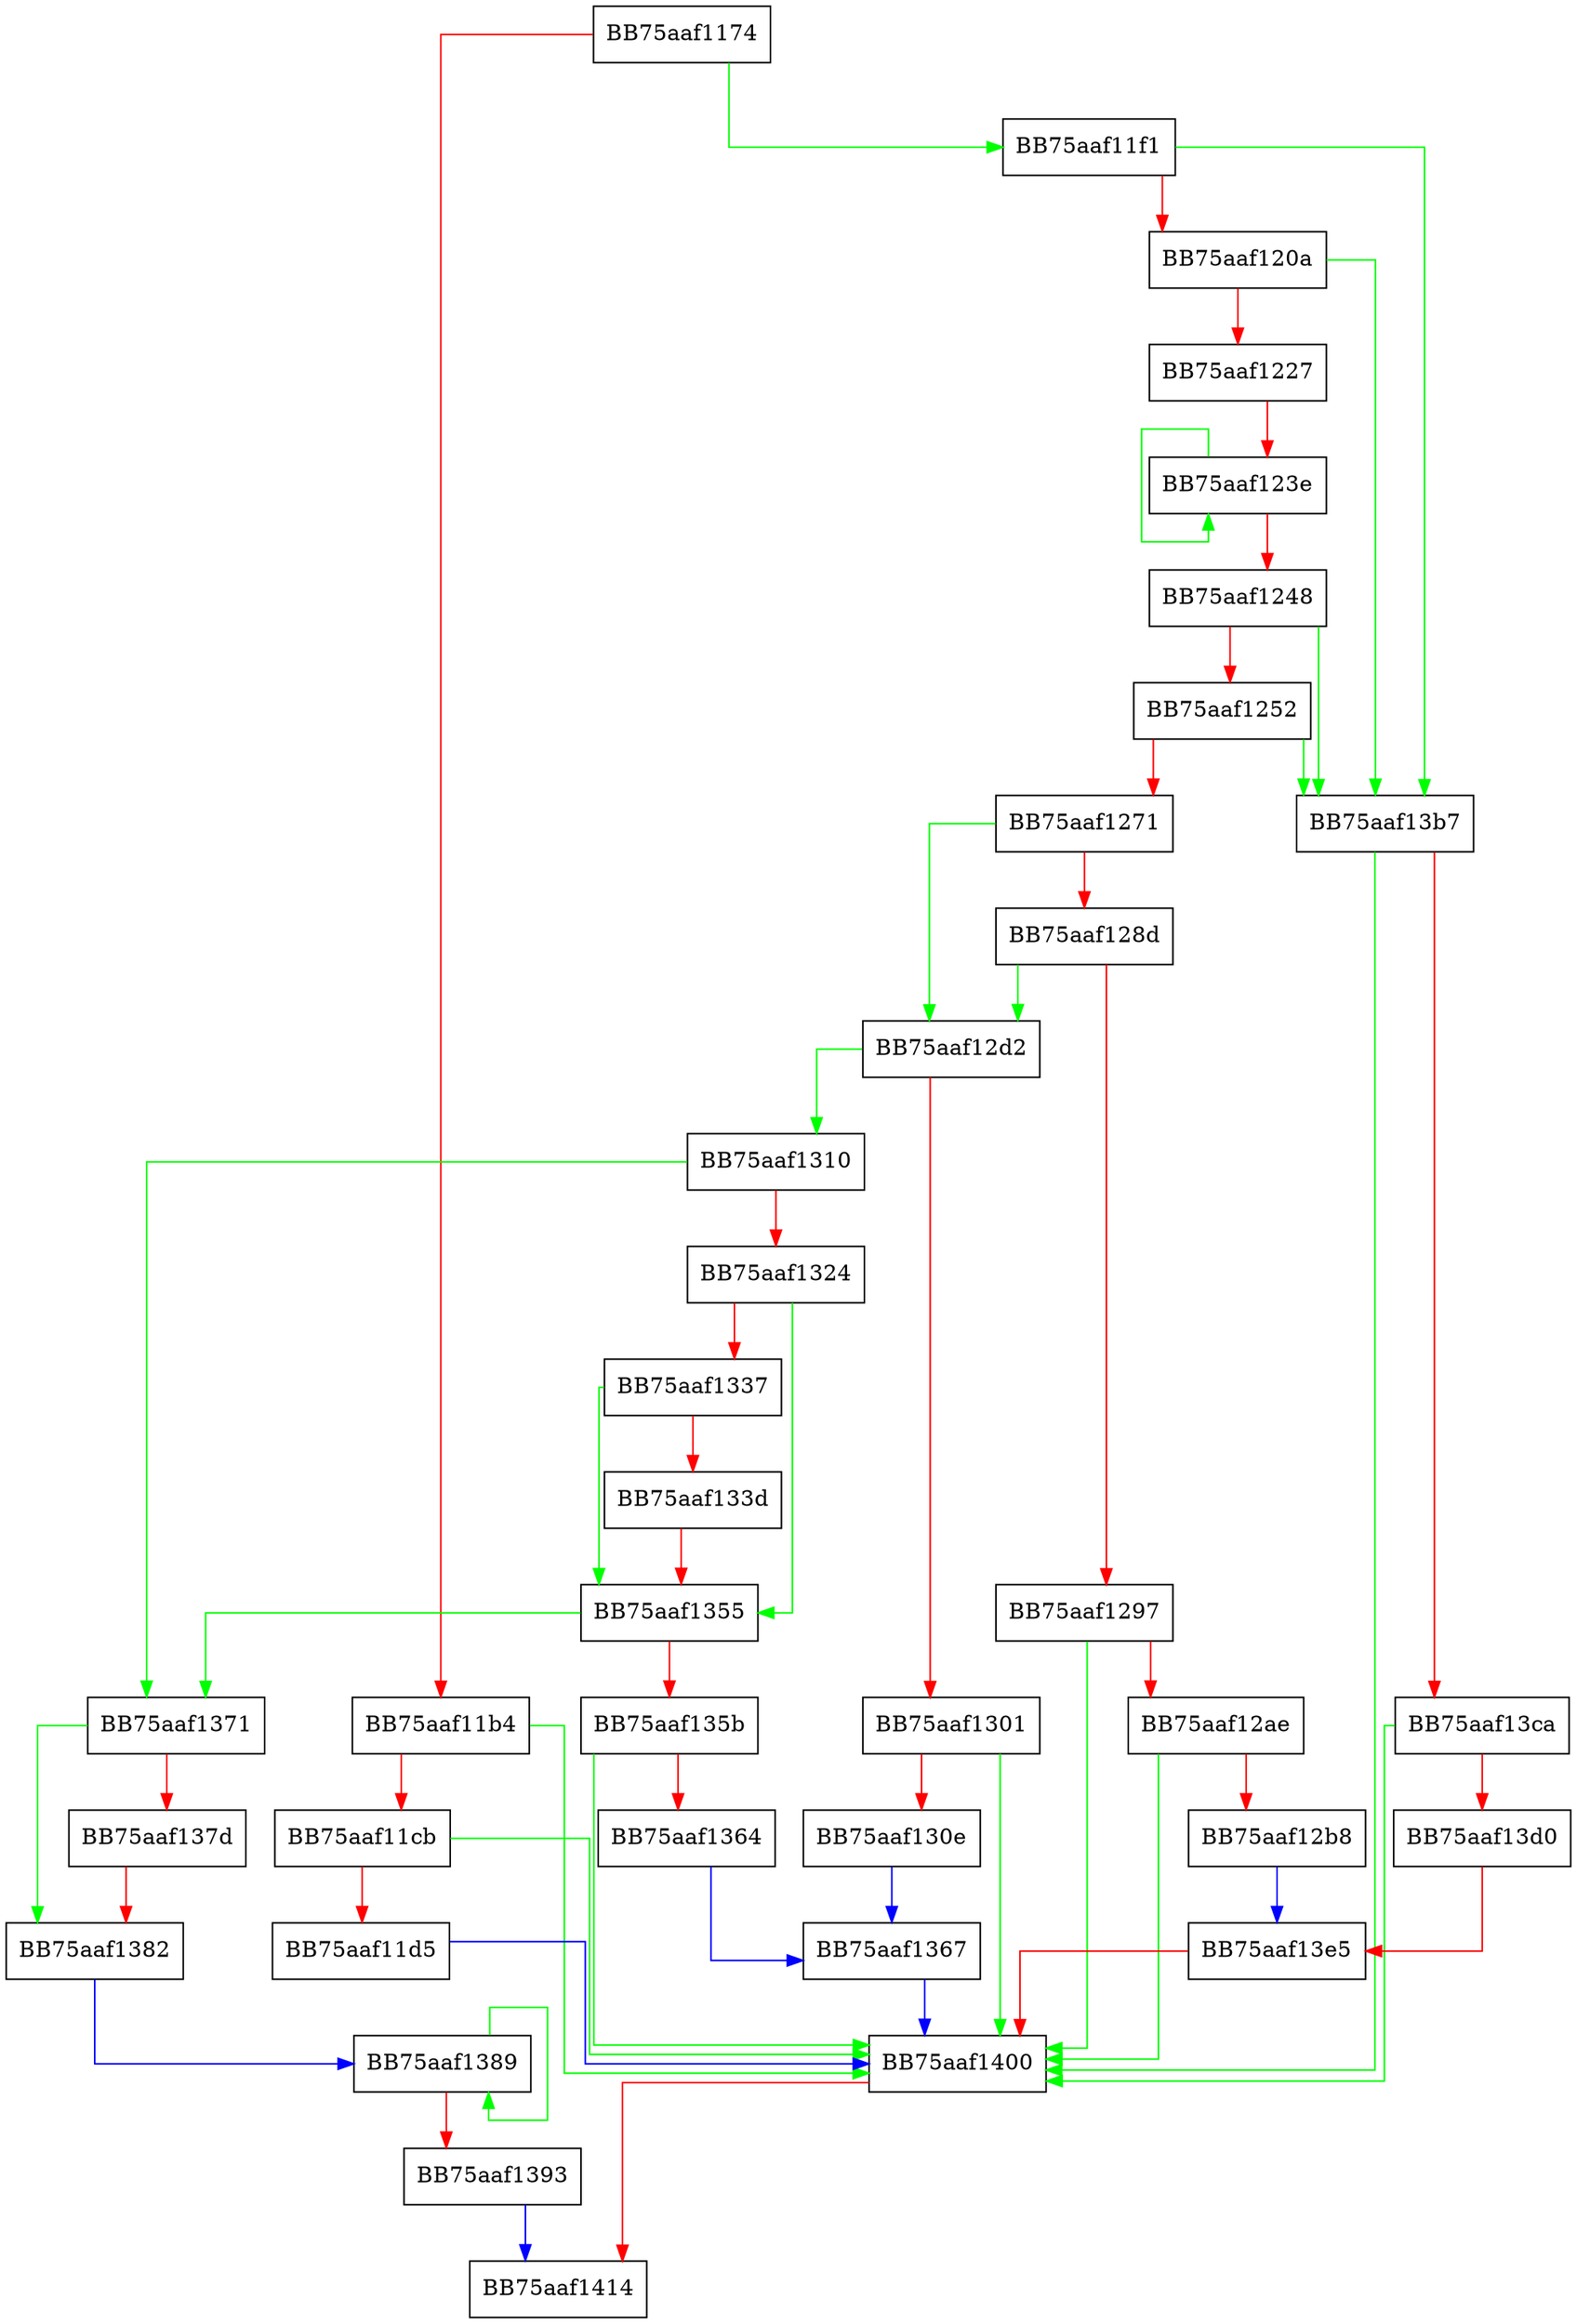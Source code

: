 digraph SetupPathList {
  node [shape="box"];
  graph [splines=ortho];
  BB75aaf1174 -> BB75aaf11f1 [color="green"];
  BB75aaf1174 -> BB75aaf11b4 [color="red"];
  BB75aaf11b4 -> BB75aaf1400 [color="green"];
  BB75aaf11b4 -> BB75aaf11cb [color="red"];
  BB75aaf11cb -> BB75aaf1400 [color="green"];
  BB75aaf11cb -> BB75aaf11d5 [color="red"];
  BB75aaf11d5 -> BB75aaf1400 [color="blue"];
  BB75aaf11f1 -> BB75aaf13b7 [color="green"];
  BB75aaf11f1 -> BB75aaf120a [color="red"];
  BB75aaf120a -> BB75aaf13b7 [color="green"];
  BB75aaf120a -> BB75aaf1227 [color="red"];
  BB75aaf1227 -> BB75aaf123e [color="red"];
  BB75aaf123e -> BB75aaf123e [color="green"];
  BB75aaf123e -> BB75aaf1248 [color="red"];
  BB75aaf1248 -> BB75aaf13b7 [color="green"];
  BB75aaf1248 -> BB75aaf1252 [color="red"];
  BB75aaf1252 -> BB75aaf13b7 [color="green"];
  BB75aaf1252 -> BB75aaf1271 [color="red"];
  BB75aaf1271 -> BB75aaf12d2 [color="green"];
  BB75aaf1271 -> BB75aaf128d [color="red"];
  BB75aaf128d -> BB75aaf12d2 [color="green"];
  BB75aaf128d -> BB75aaf1297 [color="red"];
  BB75aaf1297 -> BB75aaf1400 [color="green"];
  BB75aaf1297 -> BB75aaf12ae [color="red"];
  BB75aaf12ae -> BB75aaf1400 [color="green"];
  BB75aaf12ae -> BB75aaf12b8 [color="red"];
  BB75aaf12b8 -> BB75aaf13e5 [color="blue"];
  BB75aaf12d2 -> BB75aaf1310 [color="green"];
  BB75aaf12d2 -> BB75aaf1301 [color="red"];
  BB75aaf1301 -> BB75aaf1400 [color="green"];
  BB75aaf1301 -> BB75aaf130e [color="red"];
  BB75aaf130e -> BB75aaf1367 [color="blue"];
  BB75aaf1310 -> BB75aaf1371 [color="green"];
  BB75aaf1310 -> BB75aaf1324 [color="red"];
  BB75aaf1324 -> BB75aaf1355 [color="green"];
  BB75aaf1324 -> BB75aaf1337 [color="red"];
  BB75aaf1337 -> BB75aaf1355 [color="green"];
  BB75aaf1337 -> BB75aaf133d [color="red"];
  BB75aaf133d -> BB75aaf1355 [color="red"];
  BB75aaf1355 -> BB75aaf1371 [color="green"];
  BB75aaf1355 -> BB75aaf135b [color="red"];
  BB75aaf135b -> BB75aaf1400 [color="green"];
  BB75aaf135b -> BB75aaf1364 [color="red"];
  BB75aaf1364 -> BB75aaf1367 [color="blue"];
  BB75aaf1367 -> BB75aaf1400 [color="blue"];
  BB75aaf1371 -> BB75aaf1382 [color="green"];
  BB75aaf1371 -> BB75aaf137d [color="red"];
  BB75aaf137d -> BB75aaf1382 [color="red"];
  BB75aaf1382 -> BB75aaf1389 [color="blue"];
  BB75aaf1389 -> BB75aaf1389 [color="green"];
  BB75aaf1389 -> BB75aaf1393 [color="red"];
  BB75aaf1393 -> BB75aaf1414 [color="blue"];
  BB75aaf13b7 -> BB75aaf1400 [color="green"];
  BB75aaf13b7 -> BB75aaf13ca [color="red"];
  BB75aaf13ca -> BB75aaf1400 [color="green"];
  BB75aaf13ca -> BB75aaf13d0 [color="red"];
  BB75aaf13d0 -> BB75aaf13e5 [color="red"];
  BB75aaf13e5 -> BB75aaf1400 [color="red"];
  BB75aaf1400 -> BB75aaf1414 [color="red"];
}